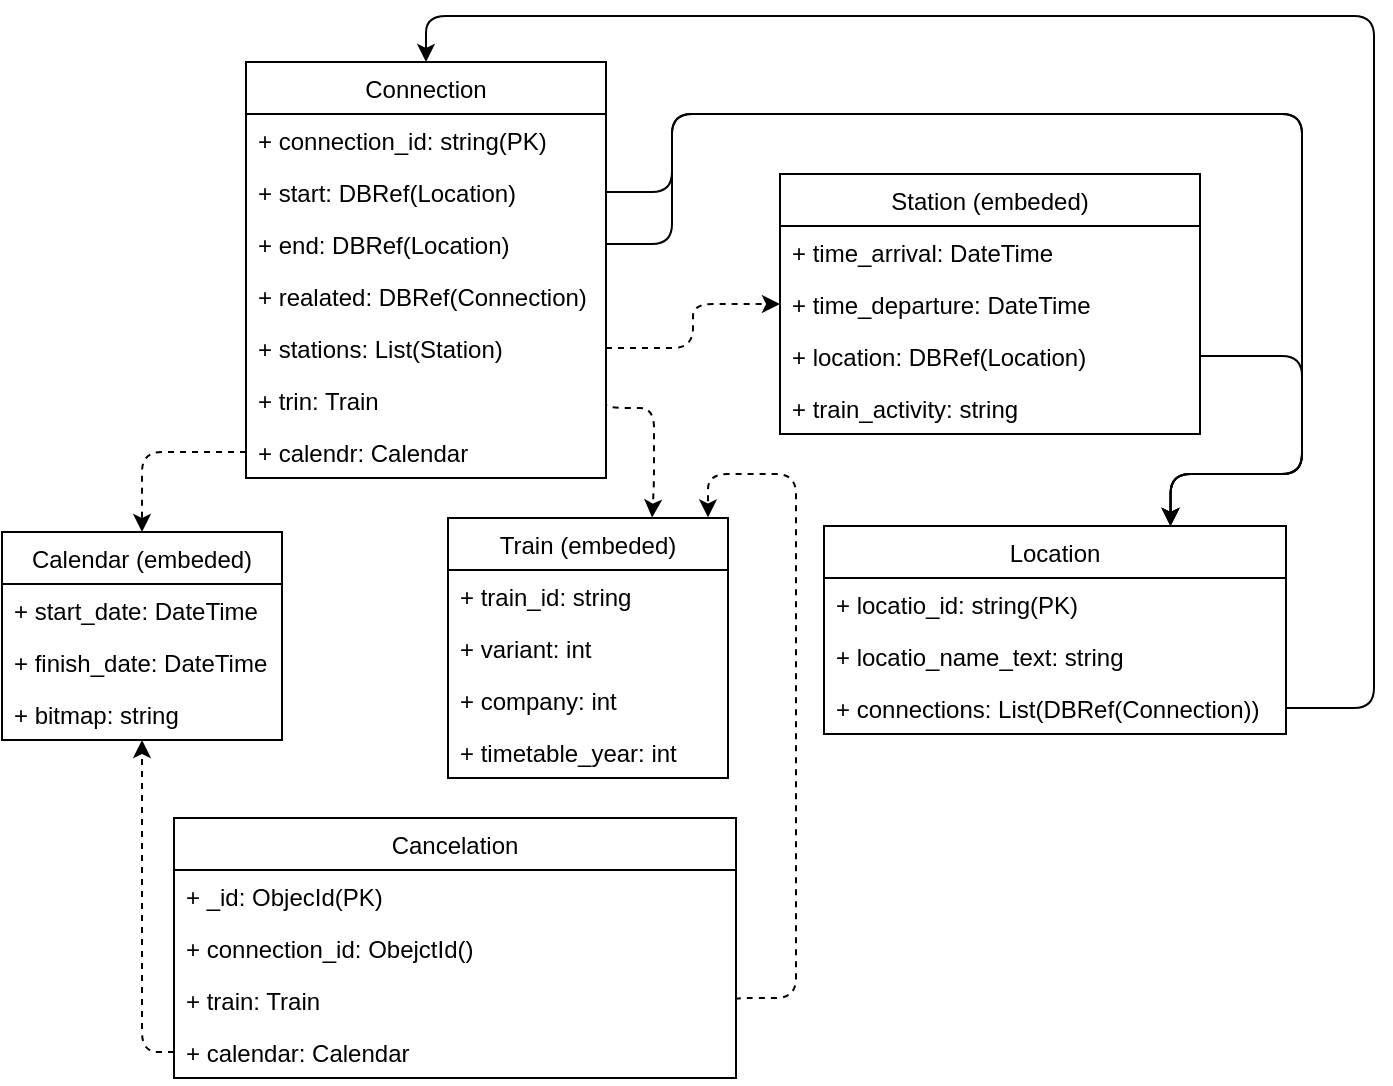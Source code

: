 <mxfile version="20.5.0" type="device"><diagram id="k4mlXl87LWNIKth5Z65R" name="Page-1"><mxGraphModel dx="1422" dy="714" grid="0" gridSize="10" guides="1" tooltips="1" connect="1" arrows="1" fold="1" page="0" pageScale="1" pageWidth="827" pageHeight="1169" background="none" math="0" shadow="0"><root><mxCell id="0"/><mxCell id="1" parent="0"/><mxCell id="5" value="Connection" style="swimlane;fontStyle=0;childLayout=stackLayout;horizontal=1;startSize=26;fillColor=none;horizontalStack=0;resizeParent=1;resizeParentMax=0;resizeLast=0;collapsible=1;marginBottom=0;labelBackgroundColor=none;fontColor=#000000;" parent="1" vertex="1"><mxGeometry x="206" y="129" width="180" height="208" as="geometry"/></mxCell><mxCell id="6" value="+ connection_id: string(PK)" style="text;strokeColor=none;fillColor=none;align=left;verticalAlign=top;spacingLeft=4;spacingRight=4;overflow=hidden;rotatable=0;points=[[0,0.5],[1,0.5]];portConstraint=eastwest;labelBackgroundColor=none;fontColor=#000000;" parent="5" vertex="1"><mxGeometry y="26" width="180" height="26" as="geometry"/></mxCell><mxCell id="47" value="+ start: DBRef(Location)" style="text;strokeColor=none;fillColor=none;align=left;verticalAlign=top;spacingLeft=4;spacingRight=4;overflow=hidden;rotatable=0;points=[[0,0.5],[1,0.5]];portConstraint=eastwest;labelBackgroundColor=none;fontColor=#000000;" parent="5" vertex="1"><mxGeometry y="52" width="180" height="26" as="geometry"/></mxCell><mxCell id="48" value="+ end: DBRef(Location)" style="text;strokeColor=none;fillColor=none;align=left;verticalAlign=top;spacingLeft=4;spacingRight=4;overflow=hidden;rotatable=0;points=[[0,0.5],[1,0.5]];portConstraint=eastwest;labelBackgroundColor=none;fontColor=#000000;" parent="5" vertex="1"><mxGeometry y="78" width="180" height="26" as="geometry"/></mxCell><mxCell id="36" value="+ realated: DBRef(Connection)" style="text;strokeColor=none;fillColor=none;align=left;verticalAlign=top;spacingLeft=4;spacingRight=4;overflow=hidden;rotatable=0;points=[[0,0.5],[1,0.5]];portConstraint=eastwest;labelBackgroundColor=none;fontColor=#000000;" parent="5" vertex="1"><mxGeometry y="104" width="180" height="26" as="geometry"/></mxCell><mxCell id="7" value="+ stations: List(Station)" style="text;strokeColor=none;fillColor=none;align=left;verticalAlign=top;spacingLeft=4;spacingRight=4;overflow=hidden;rotatable=0;points=[[0,0.5],[1,0.5]];portConstraint=eastwest;labelBackgroundColor=none;fontColor=#000000;" parent="5" vertex="1"><mxGeometry y="130" width="180" height="26" as="geometry"/></mxCell><mxCell id="8" value="+ trin: Train" style="text;strokeColor=none;fillColor=none;align=left;verticalAlign=top;spacingLeft=4;spacingRight=4;overflow=hidden;rotatable=0;points=[[0,0.5],[1,0.5]];portConstraint=eastwest;labelBackgroundColor=none;fontColor=#000000;" parent="5" vertex="1"><mxGeometry y="156" width="180" height="26" as="geometry"/></mxCell><mxCell id="34" value="+ calendr: Calendar" style="text;strokeColor=none;fillColor=none;align=left;verticalAlign=top;spacingLeft=4;spacingRight=4;overflow=hidden;rotatable=0;points=[[0,0.5],[1,0.5]];portConstraint=eastwest;labelBackgroundColor=none;fontColor=#000000;" parent="5" vertex="1"><mxGeometry y="182" width="180" height="26" as="geometry"/></mxCell><mxCell id="9" value="Cancelation" style="swimlane;fontStyle=0;childLayout=stackLayout;horizontal=1;startSize=26;fillColor=none;horizontalStack=0;resizeParent=1;resizeParentMax=0;resizeLast=0;collapsible=1;marginBottom=0;labelBackgroundColor=none;fontColor=#000000;" parent="1" vertex="1"><mxGeometry x="170" y="507" width="281" height="130" as="geometry"/></mxCell><mxCell id="10" value="+ _id: ObjecId(PK)" style="text;strokeColor=none;fillColor=none;align=left;verticalAlign=top;spacingLeft=4;spacingRight=4;overflow=hidden;rotatable=0;points=[[0,0.5],[1,0.5]];portConstraint=eastwest;labelBackgroundColor=none;fontColor=#000000;" parent="9" vertex="1"><mxGeometry y="26" width="281" height="26" as="geometry"/></mxCell><mxCell id="39" value="+ connection_id: ObejctId()" style="text;strokeColor=none;fillColor=none;align=left;verticalAlign=top;spacingLeft=4;spacingRight=4;overflow=hidden;rotatable=0;points=[[0,0.5],[1,0.5]];portConstraint=eastwest;labelBackgroundColor=none;fontColor=#000000;" parent="9" vertex="1"><mxGeometry y="52" width="281" height="26" as="geometry"/></mxCell><mxCell id="42" value="+ train: Train" style="text;strokeColor=none;fillColor=none;align=left;verticalAlign=top;spacingLeft=4;spacingRight=4;overflow=hidden;rotatable=0;points=[[0,0.5],[1,0.5]];portConstraint=eastwest;labelBackgroundColor=none;fontColor=#000000;" parent="9" vertex="1"><mxGeometry y="78" width="281" height="26" as="geometry"/></mxCell><mxCell id="44" value="+ calendar: Calendar" style="text;strokeColor=none;fillColor=none;align=left;verticalAlign=top;spacingLeft=4;spacingRight=4;overflow=hidden;rotatable=0;points=[[0,0.5],[1,0.5]];portConstraint=eastwest;labelBackgroundColor=none;fontColor=#000000;" parent="9" vertex="1"><mxGeometry y="104" width="281" height="26" as="geometry"/></mxCell><mxCell id="13" value="Location" style="swimlane;fontStyle=0;childLayout=stackLayout;horizontal=1;startSize=26;fillColor=none;horizontalStack=0;resizeParent=1;resizeParentMax=0;resizeLast=0;collapsible=1;marginBottom=0;labelBackgroundColor=none;fontColor=#000000;" parent="1" vertex="1"><mxGeometry x="495" y="361" width="231" height="104" as="geometry"/></mxCell><mxCell id="14" value="+ locatio_id: string(PK)" style="text;strokeColor=none;fillColor=none;align=left;verticalAlign=top;spacingLeft=4;spacingRight=4;overflow=hidden;rotatable=0;points=[[0,0.5],[1,0.5]];portConstraint=eastwest;labelBackgroundColor=none;fontColor=#000000;" parent="13" vertex="1"><mxGeometry y="26" width="231" height="26" as="geometry"/></mxCell><mxCell id="15" value="+ locatio_name_text: string" style="text;strokeColor=none;fillColor=none;align=left;verticalAlign=top;spacingLeft=4;spacingRight=4;overflow=hidden;rotatable=0;points=[[0,0.5],[1,0.5]];portConstraint=eastwest;labelBackgroundColor=none;fontColor=#000000;" parent="13" vertex="1"><mxGeometry y="52" width="231" height="26" as="geometry"/></mxCell><mxCell id="37" value="+ connections: List(DBRef(Connection))" style="text;strokeColor=none;fillColor=none;align=left;verticalAlign=top;spacingLeft=4;spacingRight=4;overflow=hidden;rotatable=0;points=[[0,0.5],[1,0.5]];portConstraint=eastwest;labelBackgroundColor=none;fontColor=#000000;" parent="13" vertex="1"><mxGeometry y="78" width="231" height="26" as="geometry"/></mxCell><mxCell id="17" value="Station (embeded)" style="swimlane;fontStyle=0;childLayout=stackLayout;horizontal=1;startSize=26;fillColor=none;horizontalStack=0;resizeParent=1;resizeParentMax=0;resizeLast=0;collapsible=1;marginBottom=0;labelBackgroundColor=none;fontColor=#000000;" parent="1" vertex="1"><mxGeometry x="473" y="185" width="210" height="130" as="geometry"/></mxCell><mxCell id="18" value="+ time_arrival: DateTime" style="text;strokeColor=none;fillColor=none;align=left;verticalAlign=top;spacingLeft=4;spacingRight=4;overflow=hidden;rotatable=0;points=[[0,0.5],[1,0.5]];portConstraint=eastwest;labelBackgroundColor=none;fontColor=#000000;" parent="17" vertex="1"><mxGeometry y="26" width="210" height="26" as="geometry"/></mxCell><mxCell id="19" value="+ time_departure: DateTime" style="text;strokeColor=none;fillColor=none;align=left;verticalAlign=top;spacingLeft=4;spacingRight=4;overflow=hidden;rotatable=0;points=[[0,0.5],[1,0.5]];portConstraint=eastwest;labelBackgroundColor=none;fontColor=#000000;" parent="17" vertex="1"><mxGeometry y="52" width="210" height="26" as="geometry"/></mxCell><mxCell id="20" value="+ location: DBRef(Location)" style="text;strokeColor=none;fillColor=none;align=left;verticalAlign=top;spacingLeft=4;spacingRight=4;overflow=hidden;rotatable=0;points=[[0,0.5],[1,0.5]];portConstraint=eastwest;labelBackgroundColor=none;fontColor=#000000;" parent="17" vertex="1"><mxGeometry y="78" width="210" height="26" as="geometry"/></mxCell><mxCell id="25" value="+ train_activity: string" style="text;strokeColor=none;fillColor=none;align=left;verticalAlign=top;spacingLeft=4;spacingRight=4;overflow=hidden;rotatable=0;points=[[0,0.5],[1,0.5]];portConstraint=eastwest;labelBackgroundColor=none;fontColor=#000000;" parent="17" vertex="1"><mxGeometry y="104" width="210" height="26" as="geometry"/></mxCell><mxCell id="21" value="Train (embeded)" style="swimlane;fontStyle=0;childLayout=stackLayout;horizontal=1;startSize=26;fillColor=none;horizontalStack=0;resizeParent=1;resizeParentMax=0;resizeLast=0;collapsible=1;marginBottom=0;labelBackgroundColor=none;fontColor=#000000;" parent="1" vertex="1"><mxGeometry x="307" y="357" width="140" height="130" as="geometry"/></mxCell><mxCell id="22" value="+ train_id: string" style="text;strokeColor=none;fillColor=none;align=left;verticalAlign=top;spacingLeft=4;spacingRight=4;overflow=hidden;rotatable=0;points=[[0,0.5],[1,0.5]];portConstraint=eastwest;labelBackgroundColor=none;fontColor=#000000;" parent="21" vertex="1"><mxGeometry y="26" width="140" height="26" as="geometry"/></mxCell><mxCell id="23" value="+ variant: int" style="text;strokeColor=none;fillColor=none;align=left;verticalAlign=top;spacingLeft=4;spacingRight=4;overflow=hidden;rotatable=0;points=[[0,0.5],[1,0.5]];portConstraint=eastwest;labelBackgroundColor=none;fontColor=#000000;" parent="21" vertex="1"><mxGeometry y="52" width="140" height="26" as="geometry"/></mxCell><mxCell id="24" value="+ company: int" style="text;strokeColor=none;fillColor=none;align=left;verticalAlign=top;spacingLeft=4;spacingRight=4;overflow=hidden;rotatable=0;points=[[0,0.5],[1,0.5]];portConstraint=eastwest;labelBackgroundColor=none;fontColor=#000000;" parent="21" vertex="1"><mxGeometry y="78" width="140" height="26" as="geometry"/></mxCell><mxCell id="46" value="+ timetable_year: int" style="text;strokeColor=none;fillColor=none;align=left;verticalAlign=top;spacingLeft=4;spacingRight=4;overflow=hidden;rotatable=0;points=[[0,0.5],[1,0.5]];portConstraint=eastwest;labelBackgroundColor=none;fontColor=#000000;" parent="21" vertex="1"><mxGeometry y="104" width="140" height="26" as="geometry"/></mxCell><mxCell id="26" style="edgeStyle=orthogonalEdgeStyle;html=1;exitX=1;exitY=0.5;exitDx=0;exitDy=0;fontColor=#000000;entryX=0.75;entryY=0;entryDx=0;entryDy=0;" parent="1" source="20" target="13" edge="1"><mxGeometry relative="1" as="geometry"><mxPoint x="692" y="347" as="targetPoint"/><Array as="points"><mxPoint x="734" y="276"/><mxPoint x="734" y="335"/><mxPoint x="668" y="335"/></Array></mxGeometry></mxCell><mxCell id="27" style="edgeStyle=orthogonalEdgeStyle;html=1;exitX=1;exitY=0.5;exitDx=0;exitDy=0;entryX=0;entryY=0.5;entryDx=0;entryDy=0;fontColor=#000000;dashed=1;" parent="1" source="7" target="19" edge="1"><mxGeometry relative="1" as="geometry"/></mxCell><mxCell id="28" style="edgeStyle=orthogonalEdgeStyle;html=1;exitX=1;exitY=0.5;exitDx=0;exitDy=0;entryX=0.729;entryY=-0.002;entryDx=0;entryDy=0;fontColor=#000000;dashed=1;entryPerimeter=0;" parent="1" source="8" target="21" edge="1"><mxGeometry relative="1" as="geometry"><Array as="points"><mxPoint x="386" y="302"/><mxPoint x="410" y="302"/><mxPoint x="410" y="340"/><mxPoint x="409" y="340"/></Array></mxGeometry></mxCell><mxCell id="30" value="Calendar (embeded)" style="swimlane;fontStyle=0;childLayout=stackLayout;horizontal=1;startSize=26;fillColor=none;horizontalStack=0;resizeParent=1;resizeParentMax=0;resizeLast=0;collapsible=1;marginBottom=0;labelBackgroundColor=none;fontColor=#000000;" parent="1" vertex="1"><mxGeometry x="84" y="364" width="140" height="104" as="geometry"/></mxCell><mxCell id="31" value="+ start_date: DateTime" style="text;strokeColor=none;fillColor=none;align=left;verticalAlign=top;spacingLeft=4;spacingRight=4;overflow=hidden;rotatable=0;points=[[0,0.5],[1,0.5]];portConstraint=eastwest;labelBackgroundColor=none;fontColor=#000000;connectable=1;" parent="30" vertex="1"><mxGeometry y="26" width="140" height="26" as="geometry"/></mxCell><mxCell id="32" value="+ finish_date: DateTime" style="text;strokeColor=none;fillColor=none;align=left;verticalAlign=top;spacingLeft=4;spacingRight=4;overflow=hidden;rotatable=0;points=[[0,0.5],[1,0.5]];portConstraint=eastwest;labelBackgroundColor=none;fontColor=#000000;connectable=1;" parent="30" vertex="1"><mxGeometry y="52" width="140" height="26" as="geometry"/></mxCell><mxCell id="33" value="+ bitmap: string" style="text;strokeColor=none;fillColor=none;align=left;verticalAlign=top;spacingLeft=4;spacingRight=4;overflow=hidden;rotatable=0;points=[[0,0.5],[1,0.5]];portConstraint=eastwest;labelBackgroundColor=none;fontColor=#000000;connectable=1;" parent="30" vertex="1"><mxGeometry y="78" width="140" height="26" as="geometry"/></mxCell><mxCell id="35" style="edgeStyle=orthogonalEdgeStyle;html=1;exitX=0;exitY=0.5;exitDx=0;exitDy=0;fontColor=#000000;dashed=1;" parent="1" source="34" target="30" edge="1"><mxGeometry relative="1" as="geometry"/></mxCell><mxCell id="38" style="edgeStyle=orthogonalEdgeStyle;html=1;exitX=1;exitY=0.5;exitDx=0;exitDy=0;entryX=0.5;entryY=0;entryDx=0;entryDy=0;fontColor=#000000;" parent="1" source="37" target="5" edge="1"><mxGeometry relative="1" as="geometry"><Array as="points"><mxPoint x="770" y="452"/><mxPoint x="770" y="106"/><mxPoint x="296" y="106"/></Array></mxGeometry></mxCell><mxCell id="43" style="edgeStyle=orthogonalEdgeStyle;html=1;exitX=1;exitY=0.5;exitDx=0;exitDy=0;entryX=0.925;entryY=-0.002;entryDx=0;entryDy=0;dashed=1;fontColor=#000000;entryPerimeter=0;" parent="1" source="42" target="21" edge="1"><mxGeometry relative="1" as="geometry"><Array as="points"><mxPoint x="481" y="597"/><mxPoint x="481" y="335"/><mxPoint x="437" y="335"/><mxPoint x="437" y="357"/></Array></mxGeometry></mxCell><mxCell id="45" style="edgeStyle=orthogonalEdgeStyle;html=1;exitX=0;exitY=0.5;exitDx=0;exitDy=0;dashed=1;fontColor=#000000;entryX=0.5;entryY=1;entryDx=0;entryDy=0;" parent="1" source="44" target="30" edge="1"><mxGeometry relative="1" as="geometry"><mxPoint x="130.167" y="509.5" as="targetPoint"/></mxGeometry></mxCell><mxCell id="49" style="edgeStyle=orthogonalEdgeStyle;html=1;exitX=1;exitY=0.5;exitDx=0;exitDy=0;fontColor=#000000;entryX=0.75;entryY=0;entryDx=0;entryDy=0;" parent="1" source="47" target="13" edge="1"><mxGeometry relative="1" as="geometry"><Array as="points"><mxPoint x="419" y="194"/><mxPoint x="419" y="155"/><mxPoint x="734" y="155"/><mxPoint x="734" y="335"/><mxPoint x="668" y="335"/></Array><mxPoint x="711" y="313" as="targetPoint"/></mxGeometry></mxCell><mxCell id="50" style="edgeStyle=orthogonalEdgeStyle;html=1;exitX=1;exitY=0.5;exitDx=0;exitDy=0;fontColor=#000000;entryX=0.75;entryY=0;entryDx=0;entryDy=0;" parent="1" source="48" target="13" edge="1"><mxGeometry relative="1" as="geometry"><Array as="points"><mxPoint x="419" y="220"/><mxPoint x="419" y="155"/><mxPoint x="734" y="155"/><mxPoint x="734" y="335"/><mxPoint x="668" y="335"/></Array><mxPoint x="734" y="357" as="targetPoint"/></mxGeometry></mxCell></root></mxGraphModel></diagram></mxfile>